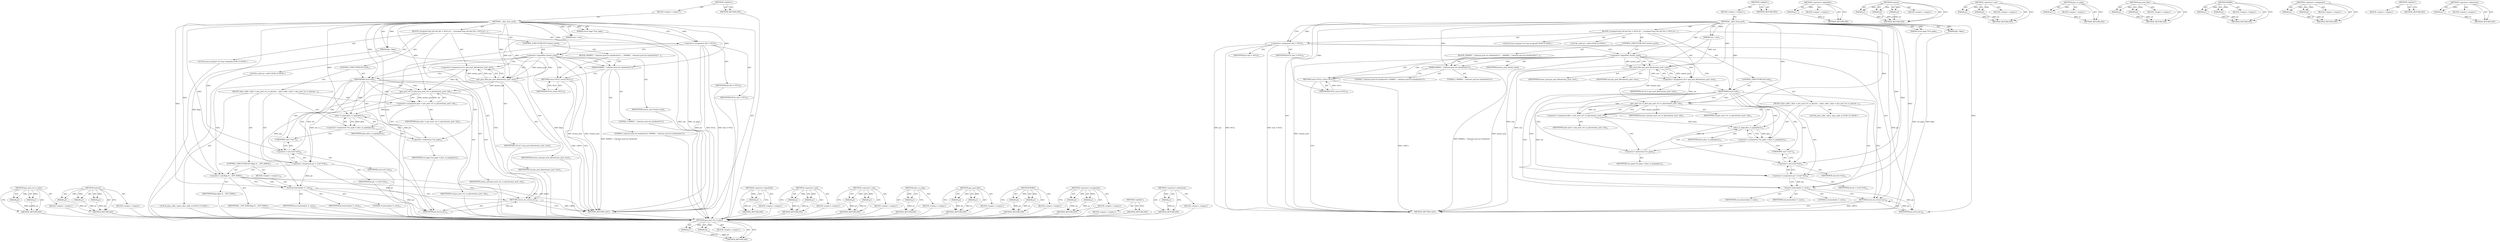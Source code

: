 digraph "&lt;operator&gt;.indirection" {
vulnerable_112 [label=<(METHOD,gen_pool_virt_to_phys)>];
vulnerable_113 [label=<(PARAM,p1)>];
vulnerable_114 [label=<(PARAM,p2)>];
vulnerable_115 [label=<(BLOCK,&lt;empty&gt;,&lt;empty&gt;)>];
vulnerable_116 [label=<(METHOD_RETURN,ANY)>];
vulnerable_135 [label=<(METHOD,memset)>];
vulnerable_136 [label=<(PARAM,p1)>];
vulnerable_137 [label=<(PARAM,p2)>];
vulnerable_138 [label=<(PARAM,p3)>];
vulnerable_139 [label=<(BLOCK,&lt;empty&gt;,&lt;empty&gt;)>];
vulnerable_140 [label=<(METHOD_RETURN,ANY)>];
vulnerable_6 [label=<(METHOD,&lt;global&gt;)<SUB>1</SUB>>];
vulnerable_7 [label=<(BLOCK,&lt;empty&gt;,&lt;empty&gt;)<SUB>1</SUB>>];
vulnerable_8 [label=<(METHOD,__alloc_from_pool)<SUB>1</SUB>>];
vulnerable_9 [label=<(PARAM,size_t size)<SUB>1</SUB>>];
vulnerable_10 [label=<(PARAM,struct page **ret_page)<SUB>1</SUB>>];
vulnerable_11 [label=<(PARAM,gfp_t flags)<SUB>1</SUB>>];
vulnerable_12 [label=<(BLOCK,{
	unsigned long val;
	void *ptr = NULL;

	if (...,{
	unsigned long val;
	void *ptr = NULL;

	if (...)<SUB>2</SUB>>];
vulnerable_13 [label="<(LOCAL,long unsigned val: long unsigned)<SUB>3</SUB>>"];
vulnerable_14 [label="<(LOCAL,void* ptr: void*)<SUB>4</SUB>>"];
vulnerable_15 [label=<(&lt;operator&gt;.assignment,*ptr = NULL)<SUB>4</SUB>>];
vulnerable_16 [label=<(IDENTIFIER,ptr,*ptr = NULL)<SUB>4</SUB>>];
vulnerable_17 [label=<(IDENTIFIER,NULL,*ptr = NULL)<SUB>4</SUB>>];
vulnerable_18 [label=<(CONTROL_STRUCTURE,IF,if (!atomic_pool))<SUB>6</SUB>>];
vulnerable_19 [label=<(&lt;operator&gt;.logicalNot,!atomic_pool)<SUB>6</SUB>>];
vulnerable_20 [label=<(IDENTIFIER,atomic_pool,!atomic_pool)<SUB>6</SUB>>];
vulnerable_21 [label=<(BLOCK,{
		WARN(1, &quot;coherent pool not initialised!\n&quot;)...,{
		WARN(1, &quot;coherent pool not initialised!\n&quot;)...)<SUB>6</SUB>>];
vulnerable_22 [label=<(WARN,WARN(1, &quot;coherent pool not initialised!\n&quot;))<SUB>7</SUB>>];
vulnerable_23 [label=<(LITERAL,1,WARN(1, &quot;coherent pool not initialised!\n&quot;))<SUB>7</SUB>>];
vulnerable_24 [label=<(LITERAL,&quot;coherent pool not initialised!\n&quot;,WARN(1, &quot;coherent pool not initialised!\n&quot;))<SUB>7</SUB>>];
vulnerable_25 [label=<(RETURN,return NULL;,return NULL;)<SUB>8</SUB>>];
vulnerable_26 [label=<(IDENTIFIER,NULL,return NULL;)<SUB>8</SUB>>];
vulnerable_27 [label=<(&lt;operator&gt;.assignment,val = gen_pool_alloc(atomic_pool, size))<SUB>11</SUB>>];
vulnerable_28 [label=<(IDENTIFIER,val,val = gen_pool_alloc(atomic_pool, size))<SUB>11</SUB>>];
vulnerable_29 [label=<(gen_pool_alloc,gen_pool_alloc(atomic_pool, size))<SUB>11</SUB>>];
vulnerable_30 [label=<(IDENTIFIER,atomic_pool,gen_pool_alloc(atomic_pool, size))<SUB>11</SUB>>];
vulnerable_31 [label=<(IDENTIFIER,size,gen_pool_alloc(atomic_pool, size))<SUB>11</SUB>>];
vulnerable_32 [label=<(CONTROL_STRUCTURE,IF,if (val))<SUB>12</SUB>>];
vulnerable_33 [label=<(IDENTIFIER,val,if (val))<SUB>12</SUB>>];
vulnerable_34 [label=<(BLOCK,{
		phys_addr_t phys = gen_pool_virt_to_phys(at...,{
		phys_addr_t phys = gen_pool_virt_to_phys(at...)<SUB>12</SUB>>];
vulnerable_35 [label="<(LOCAL,phys_addr_t phys: phys_addr_t)<SUB>13</SUB>>"];
vulnerable_36 [label=<(&lt;operator&gt;.assignment,phys = gen_pool_virt_to_phys(atomic_pool, val))<SUB>13</SUB>>];
vulnerable_37 [label=<(IDENTIFIER,phys,phys = gen_pool_virt_to_phys(atomic_pool, val))<SUB>13</SUB>>];
vulnerable_38 [label=<(gen_pool_virt_to_phys,gen_pool_virt_to_phys(atomic_pool, val))<SUB>13</SUB>>];
vulnerable_39 [label=<(IDENTIFIER,atomic_pool,gen_pool_virt_to_phys(atomic_pool, val))<SUB>13</SUB>>];
vulnerable_40 [label=<(IDENTIFIER,val,gen_pool_virt_to_phys(atomic_pool, val))<SUB>13</SUB>>];
vulnerable_41 [label=<(&lt;operator&gt;.assignment,*ret_page = phys_to_page(phys))<SUB>15</SUB>>];
vulnerable_42 [label=<(&lt;operator&gt;.indirection,*ret_page)<SUB>15</SUB>>];
vulnerable_43 [label=<(IDENTIFIER,ret_page,*ret_page = phys_to_page(phys))<SUB>15</SUB>>];
vulnerable_44 [label=<(phys_to_page,phys_to_page(phys))<SUB>15</SUB>>];
vulnerable_45 [label=<(IDENTIFIER,phys,phys_to_page(phys))<SUB>15</SUB>>];
vulnerable_46 [label=<(&lt;operator&gt;.assignment,ptr = (void *)val)<SUB>16</SUB>>];
vulnerable_47 [label=<(IDENTIFIER,ptr,ptr = (void *)val)<SUB>16</SUB>>];
vulnerable_48 [label=<(&lt;operator&gt;.cast,(void *)val)<SUB>16</SUB>>];
vulnerable_49 [label=<(UNKNOWN,void *,void *)<SUB>16</SUB>>];
vulnerable_50 [label=<(IDENTIFIER,val,(void *)val)<SUB>16</SUB>>];
vulnerable_51 [label=<(CONTROL_STRUCTURE,IF,if (flags &amp; __GFP_ZERO))<SUB>17</SUB>>];
vulnerable_52 [label=<(&lt;operator&gt;.and,flags &amp; __GFP_ZERO)<SUB>17</SUB>>];
vulnerable_53 [label=<(IDENTIFIER,flags,flags &amp; __GFP_ZERO)<SUB>17</SUB>>];
vulnerable_54 [label=<(IDENTIFIER,__GFP_ZERO,flags &amp; __GFP_ZERO)<SUB>17</SUB>>];
vulnerable_55 [label=<(BLOCK,&lt;empty&gt;,&lt;empty&gt;)<SUB>18</SUB>>];
vulnerable_56 [label=<(memset,memset(ptr, 0, size))<SUB>18</SUB>>];
vulnerable_57 [label=<(IDENTIFIER,ptr,memset(ptr, 0, size))<SUB>18</SUB>>];
vulnerable_58 [label=<(LITERAL,0,memset(ptr, 0, size))<SUB>18</SUB>>];
vulnerable_59 [label=<(IDENTIFIER,size,memset(ptr, 0, size))<SUB>18</SUB>>];
vulnerable_60 [label=<(RETURN,return ptr;,return ptr;)<SUB>21</SUB>>];
vulnerable_61 [label=<(IDENTIFIER,ptr,return ptr;)<SUB>21</SUB>>];
vulnerable_62 [label=<(METHOD_RETURN,void*)<SUB>1</SUB>>];
vulnerable_64 [label=<(METHOD_RETURN,ANY)<SUB>1</SUB>>];
vulnerable_98 [label=<(METHOD,&lt;operator&gt;.logicalNot)>];
vulnerable_99 [label=<(PARAM,p1)>];
vulnerable_100 [label=<(BLOCK,&lt;empty&gt;,&lt;empty&gt;)>];
vulnerable_101 [label=<(METHOD_RETURN,ANY)>];
vulnerable_130 [label=<(METHOD,&lt;operator&gt;.and)>];
vulnerable_131 [label=<(PARAM,p1)>];
vulnerable_132 [label=<(PARAM,p2)>];
vulnerable_133 [label=<(BLOCK,&lt;empty&gt;,&lt;empty&gt;)>];
vulnerable_134 [label=<(METHOD_RETURN,ANY)>];
vulnerable_125 [label=<(METHOD,&lt;operator&gt;.cast)>];
vulnerable_126 [label=<(PARAM,p1)>];
vulnerable_127 [label=<(PARAM,p2)>];
vulnerable_128 [label=<(BLOCK,&lt;empty&gt;,&lt;empty&gt;)>];
vulnerable_129 [label=<(METHOD_RETURN,ANY)>];
vulnerable_121 [label=<(METHOD,phys_to_page)>];
vulnerable_122 [label=<(PARAM,p1)>];
vulnerable_123 [label=<(BLOCK,&lt;empty&gt;,&lt;empty&gt;)>];
vulnerable_124 [label=<(METHOD_RETURN,ANY)>];
vulnerable_107 [label=<(METHOD,gen_pool_alloc)>];
vulnerable_108 [label=<(PARAM,p1)>];
vulnerable_109 [label=<(PARAM,p2)>];
vulnerable_110 [label=<(BLOCK,&lt;empty&gt;,&lt;empty&gt;)>];
vulnerable_111 [label=<(METHOD_RETURN,ANY)>];
vulnerable_102 [label=<(METHOD,WARN)>];
vulnerable_103 [label=<(PARAM,p1)>];
vulnerable_104 [label=<(PARAM,p2)>];
vulnerable_105 [label=<(BLOCK,&lt;empty&gt;,&lt;empty&gt;)>];
vulnerable_106 [label=<(METHOD_RETURN,ANY)>];
vulnerable_93 [label=<(METHOD,&lt;operator&gt;.assignment)>];
vulnerable_94 [label=<(PARAM,p1)>];
vulnerable_95 [label=<(PARAM,p2)>];
vulnerable_96 [label=<(BLOCK,&lt;empty&gt;,&lt;empty&gt;)>];
vulnerable_97 [label=<(METHOD_RETURN,ANY)>];
vulnerable_87 [label=<(METHOD,&lt;global&gt;)<SUB>1</SUB>>];
vulnerable_88 [label=<(BLOCK,&lt;empty&gt;,&lt;empty&gt;)>];
vulnerable_89 [label=<(METHOD_RETURN,ANY)>];
vulnerable_117 [label=<(METHOD,&lt;operator&gt;.indirection)>];
vulnerable_118 [label=<(PARAM,p1)>];
vulnerable_119 [label=<(BLOCK,&lt;empty&gt;,&lt;empty&gt;)>];
vulnerable_120 [label=<(METHOD_RETURN,ANY)>];
fixed_107 [label=<(METHOD,gen_pool_virt_to_phys)>];
fixed_108 [label=<(PARAM,p1)>];
fixed_109 [label=<(PARAM,p2)>];
fixed_110 [label=<(BLOCK,&lt;empty&gt;,&lt;empty&gt;)>];
fixed_111 [label=<(METHOD_RETURN,ANY)>];
fixed_6 [label=<(METHOD,&lt;global&gt;)<SUB>1</SUB>>];
fixed_7 [label=<(BLOCK,&lt;empty&gt;,&lt;empty&gt;)<SUB>1</SUB>>];
fixed_8 [label=<(METHOD,__alloc_from_pool)<SUB>1</SUB>>];
fixed_9 [label=<(PARAM,size_t size)<SUB>1</SUB>>];
fixed_10 [label=<(PARAM,struct page **ret_page)<SUB>1</SUB>>];
fixed_11 [label=<(PARAM,gfp_t flags)<SUB>1</SUB>>];
fixed_12 [label=<(BLOCK,{
	unsigned long val;
	void *ptr = NULL;

	if (...,{
	unsigned long val;
	void *ptr = NULL;

	if (...)<SUB>2</SUB>>];
fixed_13 [label="<(LOCAL,long unsigned val: long unsigned)<SUB>3</SUB>>"];
fixed_14 [label="<(LOCAL,void* ptr: void*)<SUB>4</SUB>>"];
fixed_15 [label=<(&lt;operator&gt;.assignment,*ptr = NULL)<SUB>4</SUB>>];
fixed_16 [label=<(IDENTIFIER,ptr,*ptr = NULL)<SUB>4</SUB>>];
fixed_17 [label=<(IDENTIFIER,NULL,*ptr = NULL)<SUB>4</SUB>>];
fixed_18 [label=<(CONTROL_STRUCTURE,IF,if (!atomic_pool))<SUB>6</SUB>>];
fixed_19 [label=<(&lt;operator&gt;.logicalNot,!atomic_pool)<SUB>6</SUB>>];
fixed_20 [label=<(IDENTIFIER,atomic_pool,!atomic_pool)<SUB>6</SUB>>];
fixed_21 [label=<(BLOCK,{
		WARN(1, &quot;coherent pool not initialised!\n&quot;)...,{
		WARN(1, &quot;coherent pool not initialised!\n&quot;)...)<SUB>6</SUB>>];
fixed_22 [label=<(WARN,WARN(1, &quot;coherent pool not initialised!\n&quot;))<SUB>7</SUB>>];
fixed_23 [label=<(LITERAL,1,WARN(1, &quot;coherent pool not initialised!\n&quot;))<SUB>7</SUB>>];
fixed_24 [label=<(LITERAL,&quot;coherent pool not initialised!\n&quot;,WARN(1, &quot;coherent pool not initialised!\n&quot;))<SUB>7</SUB>>];
fixed_25 [label=<(RETURN,return NULL;,return NULL;)<SUB>8</SUB>>];
fixed_26 [label=<(IDENTIFIER,NULL,return NULL;)<SUB>8</SUB>>];
fixed_27 [label=<(&lt;operator&gt;.assignment,val = gen_pool_alloc(atomic_pool, size))<SUB>11</SUB>>];
fixed_28 [label=<(IDENTIFIER,val,val = gen_pool_alloc(atomic_pool, size))<SUB>11</SUB>>];
fixed_29 [label=<(gen_pool_alloc,gen_pool_alloc(atomic_pool, size))<SUB>11</SUB>>];
fixed_30 [label=<(IDENTIFIER,atomic_pool,gen_pool_alloc(atomic_pool, size))<SUB>11</SUB>>];
fixed_31 [label=<(IDENTIFIER,size,gen_pool_alloc(atomic_pool, size))<SUB>11</SUB>>];
fixed_32 [label=<(CONTROL_STRUCTURE,IF,if (val))<SUB>12</SUB>>];
fixed_33 [label=<(IDENTIFIER,val,if (val))<SUB>12</SUB>>];
fixed_34 [label=<(BLOCK,{
		phys_addr_t phys = gen_pool_virt_to_phys(at...,{
		phys_addr_t phys = gen_pool_virt_to_phys(at...)<SUB>12</SUB>>];
fixed_35 [label="<(LOCAL,phys_addr_t phys: phys_addr_t)<SUB>13</SUB>>"];
fixed_36 [label=<(&lt;operator&gt;.assignment,phys = gen_pool_virt_to_phys(atomic_pool, val))<SUB>13</SUB>>];
fixed_37 [label=<(IDENTIFIER,phys,phys = gen_pool_virt_to_phys(atomic_pool, val))<SUB>13</SUB>>];
fixed_38 [label=<(gen_pool_virt_to_phys,gen_pool_virt_to_phys(atomic_pool, val))<SUB>13</SUB>>];
fixed_39 [label=<(IDENTIFIER,atomic_pool,gen_pool_virt_to_phys(atomic_pool, val))<SUB>13</SUB>>];
fixed_40 [label=<(IDENTIFIER,val,gen_pool_virt_to_phys(atomic_pool, val))<SUB>13</SUB>>];
fixed_41 [label=<(&lt;operator&gt;.assignment,*ret_page = phys_to_page(phys))<SUB>15</SUB>>];
fixed_42 [label=<(&lt;operator&gt;.indirection,*ret_page)<SUB>15</SUB>>];
fixed_43 [label=<(IDENTIFIER,ret_page,*ret_page = phys_to_page(phys))<SUB>15</SUB>>];
fixed_44 [label=<(phys_to_page,phys_to_page(phys))<SUB>15</SUB>>];
fixed_45 [label=<(IDENTIFIER,phys,phys_to_page(phys))<SUB>15</SUB>>];
fixed_46 [label=<(&lt;operator&gt;.assignment,ptr = (void *)val)<SUB>16</SUB>>];
fixed_47 [label=<(IDENTIFIER,ptr,ptr = (void *)val)<SUB>16</SUB>>];
fixed_48 [label=<(&lt;operator&gt;.cast,(void *)val)<SUB>16</SUB>>];
fixed_49 [label=<(UNKNOWN,void *,void *)<SUB>16</SUB>>];
fixed_50 [label=<(IDENTIFIER,val,(void *)val)<SUB>16</SUB>>];
fixed_51 [label=<(memset,memset(ptr, 0, size))<SUB>17</SUB>>];
fixed_52 [label=<(IDENTIFIER,ptr,memset(ptr, 0, size))<SUB>17</SUB>>];
fixed_53 [label=<(LITERAL,0,memset(ptr, 0, size))<SUB>17</SUB>>];
fixed_54 [label=<(IDENTIFIER,size,memset(ptr, 0, size))<SUB>17</SUB>>];
fixed_55 [label=<(RETURN,return ptr;,return ptr;)<SUB>20</SUB>>];
fixed_56 [label=<(IDENTIFIER,ptr,return ptr;)<SUB>20</SUB>>];
fixed_57 [label=<(METHOD_RETURN,void*)<SUB>1</SUB>>];
fixed_59 [label=<(METHOD_RETURN,ANY)<SUB>1</SUB>>];
fixed_93 [label=<(METHOD,&lt;operator&gt;.logicalNot)>];
fixed_94 [label=<(PARAM,p1)>];
fixed_95 [label=<(BLOCK,&lt;empty&gt;,&lt;empty&gt;)>];
fixed_96 [label=<(METHOD_RETURN,ANY)>];
fixed_125 [label=<(METHOD,memset)>];
fixed_126 [label=<(PARAM,p1)>];
fixed_127 [label=<(PARAM,p2)>];
fixed_128 [label=<(PARAM,p3)>];
fixed_129 [label=<(BLOCK,&lt;empty&gt;,&lt;empty&gt;)>];
fixed_130 [label=<(METHOD_RETURN,ANY)>];
fixed_120 [label=<(METHOD,&lt;operator&gt;.cast)>];
fixed_121 [label=<(PARAM,p1)>];
fixed_122 [label=<(PARAM,p2)>];
fixed_123 [label=<(BLOCK,&lt;empty&gt;,&lt;empty&gt;)>];
fixed_124 [label=<(METHOD_RETURN,ANY)>];
fixed_116 [label=<(METHOD,phys_to_page)>];
fixed_117 [label=<(PARAM,p1)>];
fixed_118 [label=<(BLOCK,&lt;empty&gt;,&lt;empty&gt;)>];
fixed_119 [label=<(METHOD_RETURN,ANY)>];
fixed_102 [label=<(METHOD,gen_pool_alloc)>];
fixed_103 [label=<(PARAM,p1)>];
fixed_104 [label=<(PARAM,p2)>];
fixed_105 [label=<(BLOCK,&lt;empty&gt;,&lt;empty&gt;)>];
fixed_106 [label=<(METHOD_RETURN,ANY)>];
fixed_97 [label=<(METHOD,WARN)>];
fixed_98 [label=<(PARAM,p1)>];
fixed_99 [label=<(PARAM,p2)>];
fixed_100 [label=<(BLOCK,&lt;empty&gt;,&lt;empty&gt;)>];
fixed_101 [label=<(METHOD_RETURN,ANY)>];
fixed_88 [label=<(METHOD,&lt;operator&gt;.assignment)>];
fixed_89 [label=<(PARAM,p1)>];
fixed_90 [label=<(PARAM,p2)>];
fixed_91 [label=<(BLOCK,&lt;empty&gt;,&lt;empty&gt;)>];
fixed_92 [label=<(METHOD_RETURN,ANY)>];
fixed_82 [label=<(METHOD,&lt;global&gt;)<SUB>1</SUB>>];
fixed_83 [label=<(BLOCK,&lt;empty&gt;,&lt;empty&gt;)>];
fixed_84 [label=<(METHOD_RETURN,ANY)>];
fixed_112 [label=<(METHOD,&lt;operator&gt;.indirection)>];
fixed_113 [label=<(PARAM,p1)>];
fixed_114 [label=<(BLOCK,&lt;empty&gt;,&lt;empty&gt;)>];
fixed_115 [label=<(METHOD_RETURN,ANY)>];
vulnerable_112 -> vulnerable_113  [key=0, label="AST: "];
vulnerable_112 -> vulnerable_113  [key=1, label="DDG: "];
vulnerable_112 -> vulnerable_115  [key=0, label="AST: "];
vulnerable_112 -> vulnerable_114  [key=0, label="AST: "];
vulnerable_112 -> vulnerable_114  [key=1, label="DDG: "];
vulnerable_112 -> vulnerable_116  [key=0, label="AST: "];
vulnerable_112 -> vulnerable_116  [key=1, label="CFG: "];
vulnerable_113 -> vulnerable_116  [key=0, label="DDG: p1"];
vulnerable_114 -> vulnerable_116  [key=0, label="DDG: p2"];
vulnerable_115 -> fixed_107  [key=0];
vulnerable_116 -> fixed_107  [key=0];
vulnerable_135 -> vulnerable_136  [key=0, label="AST: "];
vulnerable_135 -> vulnerable_136  [key=1, label="DDG: "];
vulnerable_135 -> vulnerable_139  [key=0, label="AST: "];
vulnerable_135 -> vulnerable_137  [key=0, label="AST: "];
vulnerable_135 -> vulnerable_137  [key=1, label="DDG: "];
vulnerable_135 -> vulnerable_140  [key=0, label="AST: "];
vulnerable_135 -> vulnerable_140  [key=1, label="CFG: "];
vulnerable_135 -> vulnerable_138  [key=0, label="AST: "];
vulnerable_135 -> vulnerable_138  [key=1, label="DDG: "];
vulnerable_136 -> vulnerable_140  [key=0, label="DDG: p1"];
vulnerable_137 -> vulnerable_140  [key=0, label="DDG: p2"];
vulnerable_138 -> vulnerable_140  [key=0, label="DDG: p3"];
vulnerable_139 -> fixed_107  [key=0];
vulnerable_140 -> fixed_107  [key=0];
vulnerable_6 -> vulnerable_7  [key=0, label="AST: "];
vulnerable_6 -> vulnerable_64  [key=0, label="AST: "];
vulnerable_6 -> vulnerable_64  [key=1, label="CFG: "];
vulnerable_7 -> vulnerable_8  [key=0, label="AST: "];
vulnerable_8 -> vulnerable_9  [key=0, label="AST: "];
vulnerable_8 -> vulnerable_9  [key=1, label="DDG: "];
vulnerable_8 -> vulnerable_10  [key=0, label="AST: "];
vulnerable_8 -> vulnerable_10  [key=1, label="DDG: "];
vulnerable_8 -> vulnerable_11  [key=0, label="AST: "];
vulnerable_8 -> vulnerable_11  [key=1, label="DDG: "];
vulnerable_8 -> vulnerable_12  [key=0, label="AST: "];
vulnerable_8 -> vulnerable_62  [key=0, label="AST: "];
vulnerable_8 -> vulnerable_15  [key=0, label="CFG: "];
vulnerable_8 -> vulnerable_15  [key=1, label="DDG: "];
vulnerable_8 -> vulnerable_33  [key=0, label="DDG: "];
vulnerable_8 -> vulnerable_61  [key=0, label="DDG: "];
vulnerable_8 -> vulnerable_19  [key=0, label="DDG: "];
vulnerable_8 -> vulnerable_29  [key=0, label="DDG: "];
vulnerable_8 -> vulnerable_46  [key=0, label="DDG: "];
vulnerable_8 -> vulnerable_22  [key=0, label="DDG: "];
vulnerable_8 -> vulnerable_26  [key=0, label="DDG: "];
vulnerable_8 -> vulnerable_38  [key=0, label="DDG: "];
vulnerable_8 -> vulnerable_44  [key=0, label="DDG: "];
vulnerable_8 -> vulnerable_48  [key=0, label="DDG: "];
vulnerable_8 -> vulnerable_52  [key=0, label="DDG: "];
vulnerable_8 -> vulnerable_56  [key=0, label="DDG: "];
vulnerable_9 -> vulnerable_62  [key=0, label="DDG: size"];
vulnerable_9 -> vulnerable_29  [key=0, label="DDG: size"];
vulnerable_10 -> vulnerable_62  [key=0, label="DDG: ret_page"];
vulnerable_11 -> vulnerable_62  [key=0, label="DDG: flags"];
vulnerable_11 -> vulnerable_52  [key=0, label="DDG: flags"];
vulnerable_12 -> vulnerable_13  [key=0, label="AST: "];
vulnerable_12 -> vulnerable_14  [key=0, label="AST: "];
vulnerable_12 -> vulnerable_15  [key=0, label="AST: "];
vulnerable_12 -> vulnerable_18  [key=0, label="AST: "];
vulnerable_12 -> vulnerable_27  [key=0, label="AST: "];
vulnerable_12 -> vulnerable_32  [key=0, label="AST: "];
vulnerable_12 -> vulnerable_60  [key=0, label="AST: "];
vulnerable_13 -> fixed_107  [key=0];
vulnerable_14 -> fixed_107  [key=0];
vulnerable_15 -> vulnerable_16  [key=0, label="AST: "];
vulnerable_15 -> vulnerable_17  [key=0, label="AST: "];
vulnerable_15 -> vulnerable_19  [key=0, label="CFG: "];
vulnerable_15 -> vulnerable_62  [key=0, label="DDG: ptr"];
vulnerable_15 -> vulnerable_62  [key=1, label="DDG: NULL"];
vulnerable_15 -> vulnerable_62  [key=2, label="DDG: *ptr = NULL"];
vulnerable_15 -> vulnerable_61  [key=0, label="DDG: ptr"];
vulnerable_16 -> fixed_107  [key=0];
vulnerable_17 -> fixed_107  [key=0];
vulnerable_18 -> vulnerable_19  [key=0, label="AST: "];
vulnerable_18 -> vulnerable_21  [key=0, label="AST: "];
vulnerable_19 -> vulnerable_20  [key=0, label="AST: "];
vulnerable_19 -> vulnerable_22  [key=0, label="CFG: "];
vulnerable_19 -> vulnerable_22  [key=1, label="CDG: "];
vulnerable_19 -> vulnerable_29  [key=0, label="CFG: "];
vulnerable_19 -> vulnerable_29  [key=1, label="DDG: atomic_pool"];
vulnerable_19 -> vulnerable_29  [key=2, label="CDG: "];
vulnerable_19 -> vulnerable_62  [key=0, label="DDG: atomic_pool"];
vulnerable_19 -> vulnerable_62  [key=1, label="DDG: !atomic_pool"];
vulnerable_19 -> vulnerable_60  [key=0, label="CDG: "];
vulnerable_19 -> vulnerable_33  [key=0, label="CDG: "];
vulnerable_19 -> vulnerable_25  [key=0, label="CDG: "];
vulnerable_19 -> vulnerable_27  [key=0, label="CDG: "];
vulnerable_20 -> fixed_107  [key=0];
vulnerable_21 -> vulnerable_22  [key=0, label="AST: "];
vulnerable_21 -> vulnerable_25  [key=0, label="AST: "];
vulnerable_22 -> vulnerable_23  [key=0, label="AST: "];
vulnerable_22 -> vulnerable_24  [key=0, label="AST: "];
vulnerable_22 -> vulnerable_25  [key=0, label="CFG: "];
vulnerable_22 -> vulnerable_62  [key=0, label="DDG: WARN(1, &quot;coherent pool not initialised!\n&quot;)"];
vulnerable_23 -> fixed_107  [key=0];
vulnerable_24 -> fixed_107  [key=0];
vulnerable_25 -> vulnerable_26  [key=0, label="AST: "];
vulnerable_25 -> vulnerable_62  [key=0, label="CFG: "];
vulnerable_25 -> vulnerable_62  [key=1, label="DDG: &lt;RET&gt;"];
vulnerable_26 -> vulnerable_25  [key=0, label="DDG: NULL"];
vulnerable_27 -> vulnerable_28  [key=0, label="AST: "];
vulnerable_27 -> vulnerable_29  [key=0, label="AST: "];
vulnerable_27 -> vulnerable_33  [key=0, label="CFG: "];
vulnerable_27 -> vulnerable_38  [key=0, label="DDG: val"];
vulnerable_28 -> fixed_107  [key=0];
vulnerable_29 -> vulnerable_30  [key=0, label="AST: "];
vulnerable_29 -> vulnerable_31  [key=0, label="AST: "];
vulnerable_29 -> vulnerable_27  [key=0, label="CFG: "];
vulnerable_29 -> vulnerable_27  [key=1, label="DDG: atomic_pool"];
vulnerable_29 -> vulnerable_27  [key=2, label="DDG: size"];
vulnerable_29 -> vulnerable_38  [key=0, label="DDG: atomic_pool"];
vulnerable_29 -> vulnerable_56  [key=0, label="DDG: size"];
vulnerable_30 -> fixed_107  [key=0];
vulnerable_31 -> fixed_107  [key=0];
vulnerable_32 -> vulnerable_33  [key=0, label="AST: "];
vulnerable_32 -> vulnerable_34  [key=0, label="AST: "];
vulnerable_33 -> vulnerable_38  [key=0, label="CFG: "];
vulnerable_33 -> vulnerable_38  [key=1, label="CDG: "];
vulnerable_33 -> vulnerable_60  [key=0, label="CFG: "];
vulnerable_33 -> vulnerable_48  [key=0, label="CDG: "];
vulnerable_33 -> vulnerable_49  [key=0, label="CDG: "];
vulnerable_33 -> vulnerable_42  [key=0, label="CDG: "];
vulnerable_33 -> vulnerable_36  [key=0, label="CDG: "];
vulnerable_33 -> vulnerable_52  [key=0, label="CDG: "];
vulnerable_33 -> vulnerable_46  [key=0, label="CDG: "];
vulnerable_33 -> vulnerable_41  [key=0, label="CDG: "];
vulnerable_33 -> vulnerable_44  [key=0, label="CDG: "];
vulnerable_34 -> vulnerable_35  [key=0, label="AST: "];
vulnerable_34 -> vulnerable_36  [key=0, label="AST: "];
vulnerable_34 -> vulnerable_41  [key=0, label="AST: "];
vulnerable_34 -> vulnerable_46  [key=0, label="AST: "];
vulnerable_34 -> vulnerable_51  [key=0, label="AST: "];
vulnerable_35 -> fixed_107  [key=0];
vulnerable_36 -> vulnerable_37  [key=0, label="AST: "];
vulnerable_36 -> vulnerable_38  [key=0, label="AST: "];
vulnerable_36 -> vulnerable_42  [key=0, label="CFG: "];
vulnerable_36 -> vulnerable_44  [key=0, label="DDG: phys"];
vulnerable_37 -> fixed_107  [key=0];
vulnerable_38 -> vulnerable_39  [key=0, label="AST: "];
vulnerable_38 -> vulnerable_40  [key=0, label="AST: "];
vulnerable_38 -> vulnerable_36  [key=0, label="CFG: "];
vulnerable_38 -> vulnerable_36  [key=1, label="DDG: atomic_pool"];
vulnerable_38 -> vulnerable_36  [key=2, label="DDG: val"];
vulnerable_38 -> vulnerable_46  [key=0, label="DDG: val"];
vulnerable_38 -> vulnerable_48  [key=0, label="DDG: val"];
vulnerable_39 -> fixed_107  [key=0];
vulnerable_40 -> fixed_107  [key=0];
vulnerable_41 -> vulnerable_42  [key=0, label="AST: "];
vulnerable_41 -> vulnerable_44  [key=0, label="AST: "];
vulnerable_41 -> vulnerable_49  [key=0, label="CFG: "];
vulnerable_42 -> vulnerable_43  [key=0, label="AST: "];
vulnerable_42 -> vulnerable_44  [key=0, label="CFG: "];
vulnerable_43 -> fixed_107  [key=0];
vulnerable_44 -> vulnerable_45  [key=0, label="AST: "];
vulnerable_44 -> vulnerable_41  [key=0, label="CFG: "];
vulnerable_44 -> vulnerable_41  [key=1, label="DDG: phys"];
vulnerable_45 -> fixed_107  [key=0];
vulnerable_46 -> vulnerable_47  [key=0, label="AST: "];
vulnerable_46 -> vulnerable_48  [key=0, label="AST: "];
vulnerable_46 -> vulnerable_52  [key=0, label="CFG: "];
vulnerable_46 -> vulnerable_61  [key=0, label="DDG: ptr"];
vulnerable_46 -> vulnerable_56  [key=0, label="DDG: ptr"];
vulnerable_47 -> fixed_107  [key=0];
vulnerable_48 -> vulnerable_49  [key=0, label="AST: "];
vulnerable_48 -> vulnerable_50  [key=0, label="AST: "];
vulnerable_48 -> vulnerable_46  [key=0, label="CFG: "];
vulnerable_49 -> vulnerable_48  [key=0, label="CFG: "];
vulnerable_50 -> fixed_107  [key=0];
vulnerable_51 -> vulnerable_52  [key=0, label="AST: "];
vulnerable_51 -> vulnerable_55  [key=0, label="AST: "];
vulnerable_52 -> vulnerable_53  [key=0, label="AST: "];
vulnerable_52 -> vulnerable_54  [key=0, label="AST: "];
vulnerable_52 -> vulnerable_56  [key=0, label="CFG: "];
vulnerable_52 -> vulnerable_56  [key=1, label="CDG: "];
vulnerable_52 -> vulnerable_60  [key=0, label="CFG: "];
vulnerable_52 -> vulnerable_62  [key=0, label="DDG: __GFP_ZERO"];
vulnerable_53 -> fixed_107  [key=0];
vulnerable_54 -> fixed_107  [key=0];
vulnerable_55 -> vulnerable_56  [key=0, label="AST: "];
vulnerable_56 -> vulnerable_57  [key=0, label="AST: "];
vulnerable_56 -> vulnerable_58  [key=0, label="AST: "];
vulnerable_56 -> vulnerable_59  [key=0, label="AST: "];
vulnerable_56 -> vulnerable_60  [key=0, label="CFG: "];
vulnerable_56 -> vulnerable_61  [key=0, label="DDG: ptr"];
vulnerable_57 -> fixed_107  [key=0];
vulnerable_58 -> fixed_107  [key=0];
vulnerable_59 -> fixed_107  [key=0];
vulnerable_60 -> vulnerable_61  [key=0, label="AST: "];
vulnerable_60 -> vulnerable_62  [key=0, label="CFG: "];
vulnerable_60 -> vulnerable_62  [key=1, label="DDG: &lt;RET&gt;"];
vulnerable_61 -> vulnerable_60  [key=0, label="DDG: ptr"];
vulnerable_62 -> fixed_107  [key=0];
vulnerable_64 -> fixed_107  [key=0];
vulnerable_98 -> vulnerable_99  [key=0, label="AST: "];
vulnerable_98 -> vulnerable_99  [key=1, label="DDG: "];
vulnerable_98 -> vulnerable_100  [key=0, label="AST: "];
vulnerable_98 -> vulnerable_101  [key=0, label="AST: "];
vulnerable_98 -> vulnerable_101  [key=1, label="CFG: "];
vulnerable_99 -> vulnerable_101  [key=0, label="DDG: p1"];
vulnerable_100 -> fixed_107  [key=0];
vulnerable_101 -> fixed_107  [key=0];
vulnerable_130 -> vulnerable_131  [key=0, label="AST: "];
vulnerable_130 -> vulnerable_131  [key=1, label="DDG: "];
vulnerable_130 -> vulnerable_133  [key=0, label="AST: "];
vulnerable_130 -> vulnerable_132  [key=0, label="AST: "];
vulnerable_130 -> vulnerable_132  [key=1, label="DDG: "];
vulnerable_130 -> vulnerable_134  [key=0, label="AST: "];
vulnerable_130 -> vulnerable_134  [key=1, label="CFG: "];
vulnerable_131 -> vulnerable_134  [key=0, label="DDG: p1"];
vulnerable_132 -> vulnerable_134  [key=0, label="DDG: p2"];
vulnerable_133 -> fixed_107  [key=0];
vulnerable_134 -> fixed_107  [key=0];
vulnerable_125 -> vulnerable_126  [key=0, label="AST: "];
vulnerable_125 -> vulnerable_126  [key=1, label="DDG: "];
vulnerable_125 -> vulnerable_128  [key=0, label="AST: "];
vulnerable_125 -> vulnerable_127  [key=0, label="AST: "];
vulnerable_125 -> vulnerable_127  [key=1, label="DDG: "];
vulnerable_125 -> vulnerable_129  [key=0, label="AST: "];
vulnerable_125 -> vulnerable_129  [key=1, label="CFG: "];
vulnerable_126 -> vulnerable_129  [key=0, label="DDG: p1"];
vulnerable_127 -> vulnerable_129  [key=0, label="DDG: p2"];
vulnerable_128 -> fixed_107  [key=0];
vulnerable_129 -> fixed_107  [key=0];
vulnerable_121 -> vulnerable_122  [key=0, label="AST: "];
vulnerable_121 -> vulnerable_122  [key=1, label="DDG: "];
vulnerable_121 -> vulnerable_123  [key=0, label="AST: "];
vulnerable_121 -> vulnerable_124  [key=0, label="AST: "];
vulnerable_121 -> vulnerable_124  [key=1, label="CFG: "];
vulnerable_122 -> vulnerable_124  [key=0, label="DDG: p1"];
vulnerable_123 -> fixed_107  [key=0];
vulnerable_124 -> fixed_107  [key=0];
vulnerable_107 -> vulnerable_108  [key=0, label="AST: "];
vulnerable_107 -> vulnerable_108  [key=1, label="DDG: "];
vulnerable_107 -> vulnerable_110  [key=0, label="AST: "];
vulnerable_107 -> vulnerable_109  [key=0, label="AST: "];
vulnerable_107 -> vulnerable_109  [key=1, label="DDG: "];
vulnerable_107 -> vulnerable_111  [key=0, label="AST: "];
vulnerable_107 -> vulnerable_111  [key=1, label="CFG: "];
vulnerable_108 -> vulnerable_111  [key=0, label="DDG: p1"];
vulnerable_109 -> vulnerable_111  [key=0, label="DDG: p2"];
vulnerable_110 -> fixed_107  [key=0];
vulnerable_111 -> fixed_107  [key=0];
vulnerable_102 -> vulnerable_103  [key=0, label="AST: "];
vulnerable_102 -> vulnerable_103  [key=1, label="DDG: "];
vulnerable_102 -> vulnerable_105  [key=0, label="AST: "];
vulnerable_102 -> vulnerable_104  [key=0, label="AST: "];
vulnerable_102 -> vulnerable_104  [key=1, label="DDG: "];
vulnerable_102 -> vulnerable_106  [key=0, label="AST: "];
vulnerable_102 -> vulnerable_106  [key=1, label="CFG: "];
vulnerable_103 -> vulnerable_106  [key=0, label="DDG: p1"];
vulnerable_104 -> vulnerable_106  [key=0, label="DDG: p2"];
vulnerable_105 -> fixed_107  [key=0];
vulnerable_106 -> fixed_107  [key=0];
vulnerable_93 -> vulnerable_94  [key=0, label="AST: "];
vulnerable_93 -> vulnerable_94  [key=1, label="DDG: "];
vulnerable_93 -> vulnerable_96  [key=0, label="AST: "];
vulnerable_93 -> vulnerable_95  [key=0, label="AST: "];
vulnerable_93 -> vulnerable_95  [key=1, label="DDG: "];
vulnerable_93 -> vulnerable_97  [key=0, label="AST: "];
vulnerable_93 -> vulnerable_97  [key=1, label="CFG: "];
vulnerable_94 -> vulnerable_97  [key=0, label="DDG: p1"];
vulnerable_95 -> vulnerable_97  [key=0, label="DDG: p2"];
vulnerable_96 -> fixed_107  [key=0];
vulnerable_97 -> fixed_107  [key=0];
vulnerable_87 -> vulnerable_88  [key=0, label="AST: "];
vulnerable_87 -> vulnerable_89  [key=0, label="AST: "];
vulnerable_87 -> vulnerable_89  [key=1, label="CFG: "];
vulnerable_88 -> fixed_107  [key=0];
vulnerable_89 -> fixed_107  [key=0];
vulnerable_117 -> vulnerable_118  [key=0, label="AST: "];
vulnerable_117 -> vulnerable_118  [key=1, label="DDG: "];
vulnerable_117 -> vulnerable_119  [key=0, label="AST: "];
vulnerable_117 -> vulnerable_120  [key=0, label="AST: "];
vulnerable_117 -> vulnerable_120  [key=1, label="CFG: "];
vulnerable_118 -> vulnerable_120  [key=0, label="DDG: p1"];
vulnerable_119 -> fixed_107  [key=0];
vulnerable_120 -> fixed_107  [key=0];
fixed_107 -> fixed_108  [key=0, label="AST: "];
fixed_107 -> fixed_108  [key=1, label="DDG: "];
fixed_107 -> fixed_110  [key=0, label="AST: "];
fixed_107 -> fixed_109  [key=0, label="AST: "];
fixed_107 -> fixed_109  [key=1, label="DDG: "];
fixed_107 -> fixed_111  [key=0, label="AST: "];
fixed_107 -> fixed_111  [key=1, label="CFG: "];
fixed_108 -> fixed_111  [key=0, label="DDG: p1"];
fixed_109 -> fixed_111  [key=0, label="DDG: p2"];
fixed_6 -> fixed_7  [key=0, label="AST: "];
fixed_6 -> fixed_59  [key=0, label="AST: "];
fixed_6 -> fixed_59  [key=1, label="CFG: "];
fixed_7 -> fixed_8  [key=0, label="AST: "];
fixed_8 -> fixed_9  [key=0, label="AST: "];
fixed_8 -> fixed_9  [key=1, label="DDG: "];
fixed_8 -> fixed_10  [key=0, label="AST: "];
fixed_8 -> fixed_10  [key=1, label="DDG: "];
fixed_8 -> fixed_11  [key=0, label="AST: "];
fixed_8 -> fixed_11  [key=1, label="DDG: "];
fixed_8 -> fixed_12  [key=0, label="AST: "];
fixed_8 -> fixed_57  [key=0, label="AST: "];
fixed_8 -> fixed_15  [key=0, label="CFG: "];
fixed_8 -> fixed_15  [key=1, label="DDG: "];
fixed_8 -> fixed_33  [key=0, label="DDG: "];
fixed_8 -> fixed_56  [key=0, label="DDG: "];
fixed_8 -> fixed_19  [key=0, label="DDG: "];
fixed_8 -> fixed_29  [key=0, label="DDG: "];
fixed_8 -> fixed_46  [key=0, label="DDG: "];
fixed_8 -> fixed_22  [key=0, label="DDG: "];
fixed_8 -> fixed_26  [key=0, label="DDG: "];
fixed_8 -> fixed_51  [key=0, label="DDG: "];
fixed_8 -> fixed_38  [key=0, label="DDG: "];
fixed_8 -> fixed_44  [key=0, label="DDG: "];
fixed_8 -> fixed_48  [key=0, label="DDG: "];
fixed_9 -> fixed_57  [key=0, label="DDG: size"];
fixed_9 -> fixed_29  [key=0, label="DDG: size"];
fixed_10 -> fixed_57  [key=0, label="DDG: ret_page"];
fixed_11 -> fixed_57  [key=0, label="DDG: flags"];
fixed_12 -> fixed_13  [key=0, label="AST: "];
fixed_12 -> fixed_14  [key=0, label="AST: "];
fixed_12 -> fixed_15  [key=0, label="AST: "];
fixed_12 -> fixed_18  [key=0, label="AST: "];
fixed_12 -> fixed_27  [key=0, label="AST: "];
fixed_12 -> fixed_32  [key=0, label="AST: "];
fixed_12 -> fixed_55  [key=0, label="AST: "];
fixed_15 -> fixed_16  [key=0, label="AST: "];
fixed_15 -> fixed_17  [key=0, label="AST: "];
fixed_15 -> fixed_19  [key=0, label="CFG: "];
fixed_15 -> fixed_57  [key=0, label="DDG: ptr"];
fixed_15 -> fixed_57  [key=1, label="DDG: NULL"];
fixed_15 -> fixed_57  [key=2, label="DDG: *ptr = NULL"];
fixed_15 -> fixed_56  [key=0, label="DDG: ptr"];
fixed_18 -> fixed_19  [key=0, label="AST: "];
fixed_18 -> fixed_21  [key=0, label="AST: "];
fixed_19 -> fixed_20  [key=0, label="AST: "];
fixed_19 -> fixed_22  [key=0, label="CFG: "];
fixed_19 -> fixed_22  [key=1, label="CDG: "];
fixed_19 -> fixed_29  [key=0, label="CFG: "];
fixed_19 -> fixed_29  [key=1, label="DDG: atomic_pool"];
fixed_19 -> fixed_29  [key=2, label="CDG: "];
fixed_19 -> fixed_57  [key=0, label="DDG: atomic_pool"];
fixed_19 -> fixed_57  [key=1, label="DDG: !atomic_pool"];
fixed_19 -> fixed_33  [key=0, label="CDG: "];
fixed_19 -> fixed_25  [key=0, label="CDG: "];
fixed_19 -> fixed_27  [key=0, label="CDG: "];
fixed_19 -> fixed_55  [key=0, label="CDG: "];
fixed_21 -> fixed_22  [key=0, label="AST: "];
fixed_21 -> fixed_25  [key=0, label="AST: "];
fixed_22 -> fixed_23  [key=0, label="AST: "];
fixed_22 -> fixed_24  [key=0, label="AST: "];
fixed_22 -> fixed_25  [key=0, label="CFG: "];
fixed_22 -> fixed_57  [key=0, label="DDG: WARN(1, &quot;coherent pool not initialised!\n&quot;)"];
fixed_25 -> fixed_26  [key=0, label="AST: "];
fixed_25 -> fixed_57  [key=0, label="CFG: "];
fixed_25 -> fixed_57  [key=1, label="DDG: &lt;RET&gt;"];
fixed_26 -> fixed_25  [key=0, label="DDG: NULL"];
fixed_27 -> fixed_28  [key=0, label="AST: "];
fixed_27 -> fixed_29  [key=0, label="AST: "];
fixed_27 -> fixed_33  [key=0, label="CFG: "];
fixed_27 -> fixed_38  [key=0, label="DDG: val"];
fixed_29 -> fixed_30  [key=0, label="AST: "];
fixed_29 -> fixed_31  [key=0, label="AST: "];
fixed_29 -> fixed_27  [key=0, label="CFG: "];
fixed_29 -> fixed_27  [key=1, label="DDG: atomic_pool"];
fixed_29 -> fixed_27  [key=2, label="DDG: size"];
fixed_29 -> fixed_51  [key=0, label="DDG: size"];
fixed_29 -> fixed_38  [key=0, label="DDG: atomic_pool"];
fixed_32 -> fixed_33  [key=0, label="AST: "];
fixed_32 -> fixed_34  [key=0, label="AST: "];
fixed_33 -> fixed_38  [key=0, label="CFG: "];
fixed_33 -> fixed_38  [key=1, label="CDG: "];
fixed_33 -> fixed_55  [key=0, label="CFG: "];
fixed_33 -> fixed_48  [key=0, label="CDG: "];
fixed_33 -> fixed_49  [key=0, label="CDG: "];
fixed_33 -> fixed_42  [key=0, label="CDG: "];
fixed_33 -> fixed_51  [key=0, label="CDG: "];
fixed_33 -> fixed_36  [key=0, label="CDG: "];
fixed_33 -> fixed_46  [key=0, label="CDG: "];
fixed_33 -> fixed_41  [key=0, label="CDG: "];
fixed_33 -> fixed_44  [key=0, label="CDG: "];
fixed_34 -> fixed_35  [key=0, label="AST: "];
fixed_34 -> fixed_36  [key=0, label="AST: "];
fixed_34 -> fixed_41  [key=0, label="AST: "];
fixed_34 -> fixed_46  [key=0, label="AST: "];
fixed_34 -> fixed_51  [key=0, label="AST: "];
fixed_36 -> fixed_37  [key=0, label="AST: "];
fixed_36 -> fixed_38  [key=0, label="AST: "];
fixed_36 -> fixed_42  [key=0, label="CFG: "];
fixed_36 -> fixed_44  [key=0, label="DDG: phys"];
fixed_38 -> fixed_39  [key=0, label="AST: "];
fixed_38 -> fixed_40  [key=0, label="AST: "];
fixed_38 -> fixed_36  [key=0, label="CFG: "];
fixed_38 -> fixed_36  [key=1, label="DDG: atomic_pool"];
fixed_38 -> fixed_36  [key=2, label="DDG: val"];
fixed_38 -> fixed_46  [key=0, label="DDG: val"];
fixed_38 -> fixed_48  [key=0, label="DDG: val"];
fixed_41 -> fixed_42  [key=0, label="AST: "];
fixed_41 -> fixed_44  [key=0, label="AST: "];
fixed_41 -> fixed_49  [key=0, label="CFG: "];
fixed_42 -> fixed_43  [key=0, label="AST: "];
fixed_42 -> fixed_44  [key=0, label="CFG: "];
fixed_44 -> fixed_45  [key=0, label="AST: "];
fixed_44 -> fixed_41  [key=0, label="CFG: "];
fixed_44 -> fixed_41  [key=1, label="DDG: phys"];
fixed_46 -> fixed_47  [key=0, label="AST: "];
fixed_46 -> fixed_48  [key=0, label="AST: "];
fixed_46 -> fixed_51  [key=0, label="CFG: "];
fixed_46 -> fixed_51  [key=1, label="DDG: ptr"];
fixed_48 -> fixed_49  [key=0, label="AST: "];
fixed_48 -> fixed_50  [key=0, label="AST: "];
fixed_48 -> fixed_46  [key=0, label="CFG: "];
fixed_49 -> fixed_48  [key=0, label="CFG: "];
fixed_51 -> fixed_52  [key=0, label="AST: "];
fixed_51 -> fixed_53  [key=0, label="AST: "];
fixed_51 -> fixed_54  [key=0, label="AST: "];
fixed_51 -> fixed_55  [key=0, label="CFG: "];
fixed_51 -> fixed_56  [key=0, label="DDG: ptr"];
fixed_55 -> fixed_56  [key=0, label="AST: "];
fixed_55 -> fixed_57  [key=0, label="CFG: "];
fixed_55 -> fixed_57  [key=1, label="DDG: &lt;RET&gt;"];
fixed_56 -> fixed_55  [key=0, label="DDG: ptr"];
fixed_93 -> fixed_94  [key=0, label="AST: "];
fixed_93 -> fixed_94  [key=1, label="DDG: "];
fixed_93 -> fixed_95  [key=0, label="AST: "];
fixed_93 -> fixed_96  [key=0, label="AST: "];
fixed_93 -> fixed_96  [key=1, label="CFG: "];
fixed_94 -> fixed_96  [key=0, label="DDG: p1"];
fixed_125 -> fixed_126  [key=0, label="AST: "];
fixed_125 -> fixed_126  [key=1, label="DDG: "];
fixed_125 -> fixed_129  [key=0, label="AST: "];
fixed_125 -> fixed_127  [key=0, label="AST: "];
fixed_125 -> fixed_127  [key=1, label="DDG: "];
fixed_125 -> fixed_130  [key=0, label="AST: "];
fixed_125 -> fixed_130  [key=1, label="CFG: "];
fixed_125 -> fixed_128  [key=0, label="AST: "];
fixed_125 -> fixed_128  [key=1, label="DDG: "];
fixed_126 -> fixed_130  [key=0, label="DDG: p1"];
fixed_127 -> fixed_130  [key=0, label="DDG: p2"];
fixed_128 -> fixed_130  [key=0, label="DDG: p3"];
fixed_120 -> fixed_121  [key=0, label="AST: "];
fixed_120 -> fixed_121  [key=1, label="DDG: "];
fixed_120 -> fixed_123  [key=0, label="AST: "];
fixed_120 -> fixed_122  [key=0, label="AST: "];
fixed_120 -> fixed_122  [key=1, label="DDG: "];
fixed_120 -> fixed_124  [key=0, label="AST: "];
fixed_120 -> fixed_124  [key=1, label="CFG: "];
fixed_121 -> fixed_124  [key=0, label="DDG: p1"];
fixed_122 -> fixed_124  [key=0, label="DDG: p2"];
fixed_116 -> fixed_117  [key=0, label="AST: "];
fixed_116 -> fixed_117  [key=1, label="DDG: "];
fixed_116 -> fixed_118  [key=0, label="AST: "];
fixed_116 -> fixed_119  [key=0, label="AST: "];
fixed_116 -> fixed_119  [key=1, label="CFG: "];
fixed_117 -> fixed_119  [key=0, label="DDG: p1"];
fixed_102 -> fixed_103  [key=0, label="AST: "];
fixed_102 -> fixed_103  [key=1, label="DDG: "];
fixed_102 -> fixed_105  [key=0, label="AST: "];
fixed_102 -> fixed_104  [key=0, label="AST: "];
fixed_102 -> fixed_104  [key=1, label="DDG: "];
fixed_102 -> fixed_106  [key=0, label="AST: "];
fixed_102 -> fixed_106  [key=1, label="CFG: "];
fixed_103 -> fixed_106  [key=0, label="DDG: p1"];
fixed_104 -> fixed_106  [key=0, label="DDG: p2"];
fixed_97 -> fixed_98  [key=0, label="AST: "];
fixed_97 -> fixed_98  [key=1, label="DDG: "];
fixed_97 -> fixed_100  [key=0, label="AST: "];
fixed_97 -> fixed_99  [key=0, label="AST: "];
fixed_97 -> fixed_99  [key=1, label="DDG: "];
fixed_97 -> fixed_101  [key=0, label="AST: "];
fixed_97 -> fixed_101  [key=1, label="CFG: "];
fixed_98 -> fixed_101  [key=0, label="DDG: p1"];
fixed_99 -> fixed_101  [key=0, label="DDG: p2"];
fixed_88 -> fixed_89  [key=0, label="AST: "];
fixed_88 -> fixed_89  [key=1, label="DDG: "];
fixed_88 -> fixed_91  [key=0, label="AST: "];
fixed_88 -> fixed_90  [key=0, label="AST: "];
fixed_88 -> fixed_90  [key=1, label="DDG: "];
fixed_88 -> fixed_92  [key=0, label="AST: "];
fixed_88 -> fixed_92  [key=1, label="CFG: "];
fixed_89 -> fixed_92  [key=0, label="DDG: p1"];
fixed_90 -> fixed_92  [key=0, label="DDG: p2"];
fixed_82 -> fixed_83  [key=0, label="AST: "];
fixed_82 -> fixed_84  [key=0, label="AST: "];
fixed_82 -> fixed_84  [key=1, label="CFG: "];
fixed_112 -> fixed_113  [key=0, label="AST: "];
fixed_112 -> fixed_113  [key=1, label="DDG: "];
fixed_112 -> fixed_114  [key=0, label="AST: "];
fixed_112 -> fixed_115  [key=0, label="AST: "];
fixed_112 -> fixed_115  [key=1, label="CFG: "];
fixed_113 -> fixed_115  [key=0, label="DDG: p1"];
}
